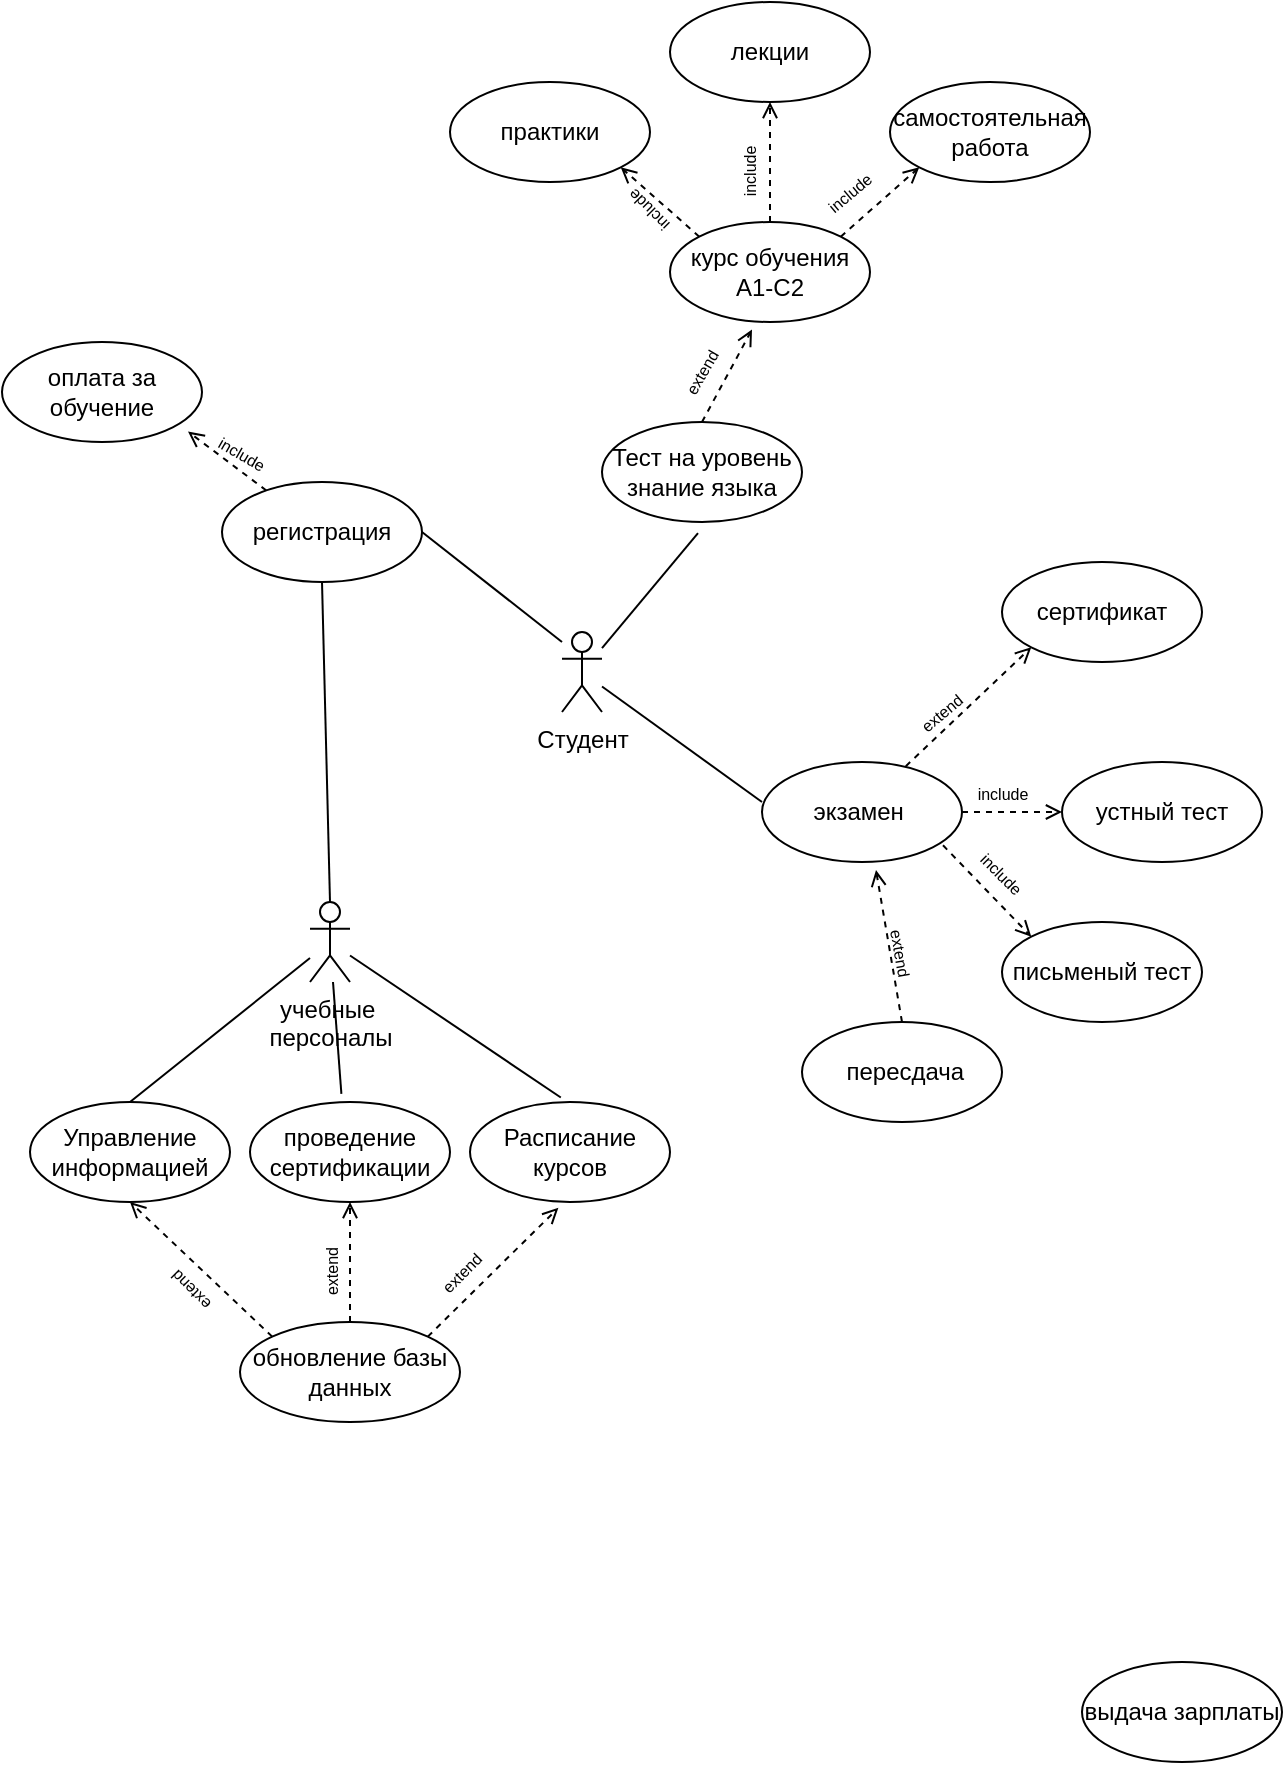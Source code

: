 <mxfile version="24.2.1" type="github">
  <diagram name="Page-1" id="aDBO0gnlO2sUc_E0fWF-">
    <mxGraphModel dx="842" dy="487" grid="1" gridSize="10" guides="1" tooltips="1" connect="1" arrows="1" fold="1" page="1" pageScale="1" pageWidth="827" pageHeight="1169" math="0" shadow="0">
      <root>
        <mxCell id="0" />
        <mxCell id="1" parent="0" />
        <mxCell id="MLhVAN1Ft5uEf6ipusnZ-1" value="Студент&lt;div&gt;&lt;br&gt;&lt;/div&gt;" style="shape=umlActor;verticalLabelPosition=bottom;verticalAlign=top;html=1;outlineConnect=0;" vertex="1" parent="1">
          <mxGeometry x="290" y="355" width="20" height="40" as="geometry" />
        </mxCell>
        <mxCell id="MLhVAN1Ft5uEf6ipusnZ-4" value="учебные&amp;nbsp;&lt;div&gt;персоналы&lt;div&gt;&lt;br&gt;&lt;/div&gt;&lt;/div&gt;" style="shape=umlActor;verticalLabelPosition=bottom;verticalAlign=top;html=1;outlineConnect=0;" vertex="1" parent="1">
          <mxGeometry x="164" y="490" width="20" height="40" as="geometry" />
        </mxCell>
        <mxCell id="MLhVAN1Ft5uEf6ipusnZ-6" value="Тест на уровень знание языка" style="ellipse;whiteSpace=wrap;html=1;" vertex="1" parent="1">
          <mxGeometry x="310" y="250" width="100" height="50" as="geometry" />
        </mxCell>
        <mxCell id="MLhVAN1Ft5uEf6ipusnZ-7" value="курс обучения&lt;div&gt;A1-C2&lt;/div&gt;" style="ellipse;whiteSpace=wrap;html=1;" vertex="1" parent="1">
          <mxGeometry x="344" y="150" width="100" height="50" as="geometry" />
        </mxCell>
        <mxCell id="MLhVAN1Ft5uEf6ipusnZ-8" value="регистрация" style="ellipse;whiteSpace=wrap;html=1;" vertex="1" parent="1">
          <mxGeometry x="120" y="280" width="100" height="50" as="geometry" />
        </mxCell>
        <mxCell id="MLhVAN1Ft5uEf6ipusnZ-13" value="экзамен&amp;nbsp;" style="ellipse;whiteSpace=wrap;html=1;" vertex="1" parent="1">
          <mxGeometry x="390" y="420" width="100" height="50" as="geometry" />
        </mxCell>
        <mxCell id="MLhVAN1Ft5uEf6ipusnZ-14" value="сертификат" style="ellipse;whiteSpace=wrap;html=1;" vertex="1" parent="1">
          <mxGeometry x="510" y="320" width="100" height="50" as="geometry" />
        </mxCell>
        <mxCell id="MLhVAN1Ft5uEf6ipusnZ-15" value="устный тест" style="ellipse;whiteSpace=wrap;html=1;" vertex="1" parent="1">
          <mxGeometry x="540" y="420" width="100" height="50" as="geometry" />
        </mxCell>
        <mxCell id="MLhVAN1Ft5uEf6ipusnZ-16" value="письменый тест" style="ellipse;whiteSpace=wrap;html=1;" vertex="1" parent="1">
          <mxGeometry x="510" y="500" width="100" height="50" as="geometry" />
        </mxCell>
        <mxCell id="MLhVAN1Ft5uEf6ipusnZ-17" value="лекции" style="ellipse;whiteSpace=wrap;html=1;" vertex="1" parent="1">
          <mxGeometry x="344" y="40" width="100" height="50" as="geometry" />
        </mxCell>
        <mxCell id="MLhVAN1Ft5uEf6ipusnZ-18" value="практики" style="ellipse;whiteSpace=wrap;html=1;" vertex="1" parent="1">
          <mxGeometry x="234" y="80" width="100" height="50" as="geometry" />
        </mxCell>
        <mxCell id="MLhVAN1Ft5uEf6ipusnZ-19" value="самостоятельная работа" style="ellipse;whiteSpace=wrap;html=1;" vertex="1" parent="1">
          <mxGeometry x="454" y="80" width="100" height="50" as="geometry" />
        </mxCell>
        <mxCell id="MLhVAN1Ft5uEf6ipusnZ-20" value="Управление информацией" style="ellipse;whiteSpace=wrap;html=1;" vertex="1" parent="1">
          <mxGeometry x="24" y="590" width="100" height="50" as="geometry" />
        </mxCell>
        <mxCell id="MLhVAN1Ft5uEf6ipusnZ-21" value="Расписание курсов" style="ellipse;whiteSpace=wrap;html=1;" vertex="1" parent="1">
          <mxGeometry x="244" y="590" width="100" height="50" as="geometry" />
        </mxCell>
        <mxCell id="MLhVAN1Ft5uEf6ipusnZ-22" value="проведение сертификации" style="ellipse;whiteSpace=wrap;html=1;" vertex="1" parent="1">
          <mxGeometry x="134" y="590" width="100" height="50" as="geometry" />
        </mxCell>
        <mxCell id="MLhVAN1Ft5uEf6ipusnZ-23" value="обновление базы данных" style="ellipse;whiteSpace=wrap;html=1;" vertex="1" parent="1">
          <mxGeometry x="129" y="700" width="110" height="50" as="geometry" />
        </mxCell>
        <mxCell id="MLhVAN1Ft5uEf6ipusnZ-24" value="выдача зарплаты" style="ellipse;whiteSpace=wrap;html=1;" vertex="1" parent="1">
          <mxGeometry x="550" y="870" width="100" height="50" as="geometry" />
        </mxCell>
        <mxCell id="MLhVAN1Ft5uEf6ipusnZ-27" value="оплата за обучение" style="ellipse;whiteSpace=wrap;html=1;" vertex="1" parent="1">
          <mxGeometry x="10" y="210" width="100" height="50" as="geometry" />
        </mxCell>
        <mxCell id="MLhVAN1Ft5uEf6ipusnZ-31" value="" style="endArrow=none;html=1;rounded=0;entryX=1;entryY=0.5;entryDx=0;entryDy=0;" edge="1" parent="1" target="MLhVAN1Ft5uEf6ipusnZ-8">
          <mxGeometry width="50" height="50" relative="1" as="geometry">
            <mxPoint x="290" y="360" as="sourcePoint" />
            <mxPoint x="210" y="310" as="targetPoint" />
          </mxGeometry>
        </mxCell>
        <mxCell id="MLhVAN1Ft5uEf6ipusnZ-32" value="" style="html=1;verticalAlign=bottom;labelBackgroundColor=none;endArrow=open;endFill=0;dashed=1;rounded=0;entryX=0.93;entryY=0.896;entryDx=0;entryDy=0;entryPerimeter=0;" edge="1" parent="1" source="MLhVAN1Ft5uEf6ipusnZ-8" target="MLhVAN1Ft5uEf6ipusnZ-27">
          <mxGeometry width="160" relative="1" as="geometry">
            <mxPoint x="20" y="400" as="sourcePoint" />
            <mxPoint x="180" y="400" as="targetPoint" />
          </mxGeometry>
        </mxCell>
        <mxCell id="MLhVAN1Ft5uEf6ipusnZ-34" value="" style="html=1;verticalAlign=bottom;labelBackgroundColor=none;endArrow=open;endFill=0;dashed=1;rounded=0;entryX=1;entryY=1;entryDx=0;entryDy=0;exitX=0;exitY=0;exitDx=0;exitDy=0;" edge="1" parent="1" source="MLhVAN1Ft5uEf6ipusnZ-7" target="MLhVAN1Ft5uEf6ipusnZ-18">
          <mxGeometry width="160" relative="1" as="geometry">
            <mxPoint x="413.5" y="140" as="sourcePoint" />
            <mxPoint x="374.5" y="111" as="targetPoint" />
          </mxGeometry>
        </mxCell>
        <mxCell id="MLhVAN1Ft5uEf6ipusnZ-35" value="" style="html=1;verticalAlign=bottom;labelBackgroundColor=none;endArrow=open;endFill=0;dashed=1;rounded=0;exitX=0.5;exitY=0;exitDx=0;exitDy=0;" edge="1" parent="1" source="MLhVAN1Ft5uEf6ipusnZ-7" target="MLhVAN1Ft5uEf6ipusnZ-17">
          <mxGeometry width="160" relative="1" as="geometry">
            <mxPoint x="504" y="270" as="sourcePoint" />
            <mxPoint x="664" y="270" as="targetPoint" />
          </mxGeometry>
        </mxCell>
        <mxCell id="MLhVAN1Ft5uEf6ipusnZ-36" value="" style="html=1;verticalAlign=bottom;labelBackgroundColor=none;endArrow=open;endFill=0;dashed=1;rounded=0;exitX=1;exitY=0;exitDx=0;exitDy=0;entryX=0;entryY=1;entryDx=0;entryDy=0;" edge="1" parent="1" source="MLhVAN1Ft5uEf6ipusnZ-7" target="MLhVAN1Ft5uEf6ipusnZ-19">
          <mxGeometry width="160" relative="1" as="geometry">
            <mxPoint x="404" y="160" as="sourcePoint" />
            <mxPoint x="404" y="100" as="targetPoint" />
          </mxGeometry>
        </mxCell>
        <mxCell id="MLhVAN1Ft5uEf6ipusnZ-37" value="" style="html=1;verticalAlign=bottom;labelBackgroundColor=none;endArrow=open;endFill=0;dashed=1;rounded=0;exitX=0.719;exitY=0.042;exitDx=0;exitDy=0;exitPerimeter=0;entryX=0;entryY=1;entryDx=0;entryDy=0;" edge="1" parent="1" source="MLhVAN1Ft5uEf6ipusnZ-13" target="MLhVAN1Ft5uEf6ipusnZ-14">
          <mxGeometry x="-0.026" y="18" width="160" relative="1" as="geometry">
            <mxPoint x="400" y="450" as="sourcePoint" />
            <mxPoint x="560" y="450" as="targetPoint" />
            <mxPoint as="offset" />
          </mxGeometry>
        </mxCell>
        <mxCell id="MLhVAN1Ft5uEf6ipusnZ-40" value="" style="html=1;verticalAlign=bottom;labelBackgroundColor=none;endArrow=open;endFill=0;dashed=1;rounded=0;exitX=1;exitY=0.5;exitDx=0;exitDy=0;entryX=0;entryY=0.5;entryDx=0;entryDy=0;" edge="1" parent="1" source="MLhVAN1Ft5uEf6ipusnZ-13" target="MLhVAN1Ft5uEf6ipusnZ-15">
          <mxGeometry x="-0.026" y="18" width="160" relative="1" as="geometry">
            <mxPoint x="472" y="432" as="sourcePoint" />
            <mxPoint x="534" y="373" as="targetPoint" />
            <mxPoint as="offset" />
          </mxGeometry>
        </mxCell>
        <mxCell id="MLhVAN1Ft5uEf6ipusnZ-41" value="&lt;font style=&quot;font-size: 8px;&quot;&gt;include&lt;/font&gt;" style="text;html=1;align=center;verticalAlign=middle;resizable=0;points=[];autosize=1;strokeColor=none;fillColor=none;rotation=0;" vertex="1" parent="1">
          <mxGeometry x="485" y="420" width="50" height="30" as="geometry" />
        </mxCell>
        <mxCell id="MLhVAN1Ft5uEf6ipusnZ-42" value="" style="html=1;verticalAlign=bottom;labelBackgroundColor=none;endArrow=open;endFill=0;dashed=1;rounded=0;exitX=0.905;exitY=0.833;exitDx=0;exitDy=0;exitPerimeter=0;entryX=0;entryY=0;entryDx=0;entryDy=0;" edge="1" parent="1" source="MLhVAN1Ft5uEf6ipusnZ-13" target="MLhVAN1Ft5uEf6ipusnZ-16">
          <mxGeometry x="-0.026" y="18" width="160" relative="1" as="geometry">
            <mxPoint x="472" y="432" as="sourcePoint" />
            <mxPoint x="534" y="373" as="targetPoint" />
            <mxPoint as="offset" />
          </mxGeometry>
        </mxCell>
        <mxCell id="MLhVAN1Ft5uEf6ipusnZ-43" value="&lt;font style=&quot;font-size: 8px;&quot;&gt;include&lt;/font&gt;" style="text;html=1;align=center;verticalAlign=middle;resizable=0;points=[];autosize=1;strokeColor=none;fillColor=none;rotation=45;" vertex="1" parent="1">
          <mxGeometry x="485" y="460" width="50" height="30" as="geometry" />
        </mxCell>
        <mxCell id="MLhVAN1Ft5uEf6ipusnZ-45" value="&amp;nbsp;пересдача" style="ellipse;whiteSpace=wrap;html=1;" vertex="1" parent="1">
          <mxGeometry x="410" y="550" width="100" height="50" as="geometry" />
        </mxCell>
        <mxCell id="MLhVAN1Ft5uEf6ipusnZ-46" value="" style="html=1;verticalAlign=bottom;labelBackgroundColor=none;endArrow=open;endFill=0;dashed=1;rounded=0;entryX=0.57;entryY=1.081;entryDx=0;entryDy=0;entryPerimeter=0;exitX=0.5;exitY=0;exitDx=0;exitDy=0;" edge="1" parent="1" source="MLhVAN1Ft5uEf6ipusnZ-45" target="MLhVAN1Ft5uEf6ipusnZ-13">
          <mxGeometry width="160" relative="1" as="geometry">
            <mxPoint x="420" y="530" as="sourcePoint" />
            <mxPoint x="410" y="500" as="targetPoint" />
          </mxGeometry>
        </mxCell>
        <mxCell id="MLhVAN1Ft5uEf6ipusnZ-47" value="&lt;span style=&quot;font-size: 8px;&quot;&gt;extend&lt;/span&gt;" style="text;html=1;align=center;verticalAlign=middle;resizable=0;points=[];autosize=1;strokeColor=none;fillColor=none;rotation=80;" vertex="1" parent="1">
          <mxGeometry x="435" y="500" width="50" height="30" as="geometry" />
        </mxCell>
        <mxCell id="MLhVAN1Ft5uEf6ipusnZ-48" value="&lt;font style=&quot;font-size: 8px;&quot;&gt;include&lt;/font&gt;" style="text;html=1;align=center;verticalAlign=middle;resizable=0;points=[];autosize=1;strokeColor=none;fillColor=none;rotation=-90;" vertex="1" parent="1">
          <mxGeometry x="358" y="110" width="50" height="30" as="geometry" />
        </mxCell>
        <mxCell id="MLhVAN1Ft5uEf6ipusnZ-50" value="&lt;font style=&quot;font-size: 8px;&quot;&gt;include&lt;/font&gt;" style="text;html=1;align=center;verticalAlign=middle;resizable=0;points=[];autosize=1;strokeColor=none;fillColor=none;rotation=-40;" vertex="1" parent="1">
          <mxGeometry x="408" y="120" width="50" height="30" as="geometry" />
        </mxCell>
        <mxCell id="MLhVAN1Ft5uEf6ipusnZ-51" value="&lt;font style=&quot;font-size: 8px;&quot;&gt;include&lt;/font&gt;" style="text;html=1;align=center;verticalAlign=middle;resizable=0;points=[];autosize=1;strokeColor=none;fillColor=none;rotation=-135;" vertex="1" parent="1">
          <mxGeometry x="308" y="130" width="50" height="30" as="geometry" />
        </mxCell>
        <mxCell id="MLhVAN1Ft5uEf6ipusnZ-52" value="&lt;font style=&quot;font-size: 8px;&quot;&gt;include&lt;/font&gt;" style="text;html=1;align=center;verticalAlign=middle;resizable=0;points=[];autosize=1;strokeColor=none;fillColor=none;rotation=30;" vertex="1" parent="1">
          <mxGeometry x="105" y="250" width="50" height="30" as="geometry" />
        </mxCell>
        <mxCell id="MLhVAN1Ft5uEf6ipusnZ-55" value="&lt;span style=&quot;font-size: 8px;&quot;&gt;extend&lt;/span&gt;" style="text;html=1;align=center;verticalAlign=middle;resizable=0;points=[];autosize=1;strokeColor=none;fillColor=none;rotation=-40;" vertex="1" parent="1">
          <mxGeometry x="454" y="380" width="50" height="30" as="geometry" />
        </mxCell>
        <mxCell id="MLhVAN1Ft5uEf6ipusnZ-56" value="" style="endArrow=none;html=1;rounded=0;entryX=0.5;entryY=1;entryDx=0;entryDy=0;exitX=0.5;exitY=0;exitDx=0;exitDy=0;exitPerimeter=0;" edge="1" parent="1" source="MLhVAN1Ft5uEf6ipusnZ-4" target="MLhVAN1Ft5uEf6ipusnZ-8">
          <mxGeometry width="50" height="50" relative="1" as="geometry">
            <mxPoint x="170" y="470" as="sourcePoint" />
            <mxPoint x="195" y="400" as="targetPoint" />
          </mxGeometry>
        </mxCell>
        <mxCell id="MLhVAN1Ft5uEf6ipusnZ-57" value="" style="endArrow=none;html=1;rounded=0;exitX=0.5;exitY=0;exitDx=0;exitDy=0;" edge="1" parent="1" source="MLhVAN1Ft5uEf6ipusnZ-20" target="MLhVAN1Ft5uEf6ipusnZ-4">
          <mxGeometry width="50" height="50" relative="1" as="geometry">
            <mxPoint x="74" y="570" as="sourcePoint" />
            <mxPoint x="124" y="520" as="targetPoint" />
          </mxGeometry>
        </mxCell>
        <mxCell id="MLhVAN1Ft5uEf6ipusnZ-58" value="" style="endArrow=none;html=1;rounded=0;exitX=0.454;exitY=-0.045;exitDx=0;exitDy=0;exitPerimeter=0;" edge="1" parent="1" source="MLhVAN1Ft5uEf6ipusnZ-21" target="MLhVAN1Ft5uEf6ipusnZ-4">
          <mxGeometry width="50" height="50" relative="1" as="geometry">
            <mxPoint x="254" y="560" as="sourcePoint" />
            <mxPoint x="304" y="500" as="targetPoint" />
          </mxGeometry>
        </mxCell>
        <mxCell id="MLhVAN1Ft5uEf6ipusnZ-59" value="" style="endArrow=none;html=1;rounded=0;exitX=0.457;exitY=-0.082;exitDx=0;exitDy=0;exitPerimeter=0;" edge="1" parent="1" source="MLhVAN1Ft5uEf6ipusnZ-22" target="MLhVAN1Ft5uEf6ipusnZ-4">
          <mxGeometry width="50" height="50" relative="1" as="geometry">
            <mxPoint x="94" y="520" as="sourcePoint" />
            <mxPoint x="144" y="470" as="targetPoint" />
          </mxGeometry>
        </mxCell>
        <mxCell id="MLhVAN1Ft5uEf6ipusnZ-60" value="&lt;span style=&quot;font-size: 8px;&quot;&gt;extend&lt;/span&gt;" style="text;html=1;align=center;verticalAlign=middle;resizable=0;points=[];autosize=1;strokeColor=none;fillColor=none;rotation=-90;" vertex="1" parent="1">
          <mxGeometry x="149" y="660" width="50" height="30" as="geometry" />
        </mxCell>
        <mxCell id="MLhVAN1Ft5uEf6ipusnZ-61" value="" style="html=1;verticalAlign=bottom;labelBackgroundColor=none;endArrow=open;endFill=0;dashed=1;rounded=0;entryX=0.5;entryY=1;entryDx=0;entryDy=0;exitX=0;exitY=0;exitDx=0;exitDy=0;" edge="1" parent="1" source="MLhVAN1Ft5uEf6ipusnZ-23" target="MLhVAN1Ft5uEf6ipusnZ-20">
          <mxGeometry width="160" relative="1" as="geometry">
            <mxPoint x="90.5" y="750" as="sourcePoint" />
            <mxPoint x="77.5" y="674" as="targetPoint" />
          </mxGeometry>
        </mxCell>
        <mxCell id="MLhVAN1Ft5uEf6ipusnZ-62" value="" style="html=1;verticalAlign=bottom;labelBackgroundColor=none;endArrow=open;endFill=0;dashed=1;rounded=0;entryX=0.5;entryY=1;entryDx=0;entryDy=0;exitX=0.5;exitY=0;exitDx=0;exitDy=0;" edge="1" parent="1" source="MLhVAN1Ft5uEf6ipusnZ-23" target="MLhVAN1Ft5uEf6ipusnZ-22">
          <mxGeometry width="160" relative="1" as="geometry">
            <mxPoint x="209.5" y="717" as="sourcePoint" />
            <mxPoint x="138.5" y="650" as="targetPoint" />
          </mxGeometry>
        </mxCell>
        <mxCell id="MLhVAN1Ft5uEf6ipusnZ-63" value="" style="html=1;verticalAlign=bottom;labelBackgroundColor=none;endArrow=open;endFill=0;dashed=1;rounded=0;entryX=0.442;entryY=1.058;entryDx=0;entryDy=0;exitX=1;exitY=0;exitDx=0;exitDy=0;entryPerimeter=0;" edge="1" parent="1" source="MLhVAN1Ft5uEf6ipusnZ-23" target="MLhVAN1Ft5uEf6ipusnZ-21">
          <mxGeometry width="160" relative="1" as="geometry">
            <mxPoint x="334" y="727" as="sourcePoint" />
            <mxPoint x="263" y="660" as="targetPoint" />
          </mxGeometry>
        </mxCell>
        <mxCell id="MLhVAN1Ft5uEf6ipusnZ-64" value="&lt;span style=&quot;font-size: 8px;&quot;&gt;extend&lt;/span&gt;" style="text;html=1;align=center;verticalAlign=middle;resizable=0;points=[];autosize=1;strokeColor=none;fillColor=none;rotation=-45;" vertex="1" parent="1">
          <mxGeometry x="214" y="660" width="50" height="30" as="geometry" />
        </mxCell>
        <mxCell id="MLhVAN1Ft5uEf6ipusnZ-65" value="&lt;span style=&quot;font-size: 8px;&quot;&gt;extend&lt;/span&gt;" style="text;html=1;align=center;verticalAlign=middle;resizable=0;points=[];autosize=1;strokeColor=none;fillColor=none;rotation=-135;" vertex="1" parent="1">
          <mxGeometry x="79" y="670" width="50" height="30" as="geometry" />
        </mxCell>
        <mxCell id="MLhVAN1Ft5uEf6ipusnZ-67" value="" style="html=1;verticalAlign=bottom;labelBackgroundColor=none;endArrow=open;endFill=0;dashed=1;rounded=0;exitX=0.5;exitY=0;exitDx=0;exitDy=0;entryX=0.41;entryY=1.076;entryDx=0;entryDy=0;entryPerimeter=0;" edge="1" parent="1" source="MLhVAN1Ft5uEf6ipusnZ-6" target="MLhVAN1Ft5uEf6ipusnZ-7">
          <mxGeometry x="-0.026" y="18" width="160" relative="1" as="geometry">
            <mxPoint x="420" y="269" as="sourcePoint" />
            <mxPoint x="483" y="210" as="targetPoint" />
            <mxPoint as="offset" />
          </mxGeometry>
        </mxCell>
        <mxCell id="MLhVAN1Ft5uEf6ipusnZ-68" value="&lt;span style=&quot;font-size: 8px;&quot;&gt;extend&lt;/span&gt;" style="text;html=1;align=center;verticalAlign=middle;resizable=0;points=[];autosize=1;strokeColor=none;fillColor=none;rotation=-60;" vertex="1" parent="1">
          <mxGeometry x="334" y="210" width="50" height="30" as="geometry" />
        </mxCell>
        <mxCell id="MLhVAN1Ft5uEf6ipusnZ-69" value="" style="endArrow=none;html=1;rounded=0;entryX=0.48;entryY=1.111;entryDx=0;entryDy=0;entryPerimeter=0;" edge="1" parent="1" source="MLhVAN1Ft5uEf6ipusnZ-1" target="MLhVAN1Ft5uEf6ipusnZ-6">
          <mxGeometry width="50" height="50" relative="1" as="geometry">
            <mxPoint x="335" y="345" as="sourcePoint" />
            <mxPoint x="265" y="290" as="targetPoint" />
          </mxGeometry>
        </mxCell>
        <mxCell id="MLhVAN1Ft5uEf6ipusnZ-70" value="" style="endArrow=none;html=1;rounded=0;" edge="1" parent="1" target="MLhVAN1Ft5uEf6ipusnZ-1">
          <mxGeometry width="50" height="50" relative="1" as="geometry">
            <mxPoint x="390" y="440" as="sourcePoint" />
            <mxPoint x="400" y="380" as="targetPoint" />
          </mxGeometry>
        </mxCell>
      </root>
    </mxGraphModel>
  </diagram>
</mxfile>
